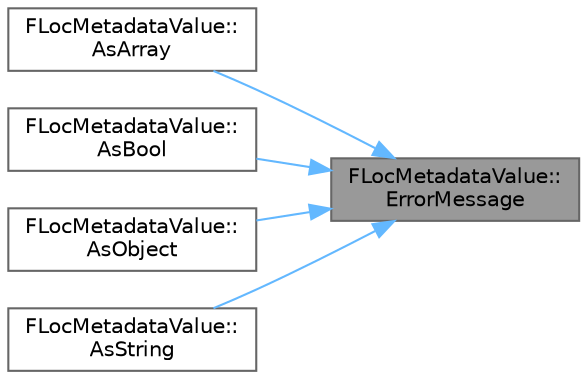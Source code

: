 digraph "FLocMetadataValue::ErrorMessage"
{
 // INTERACTIVE_SVG=YES
 // LATEX_PDF_SIZE
  bgcolor="transparent";
  edge [fontname=Helvetica,fontsize=10,labelfontname=Helvetica,labelfontsize=10];
  node [fontname=Helvetica,fontsize=10,shape=box,height=0.2,width=0.4];
  rankdir="RL";
  Node1 [id="Node000001",label="FLocMetadataValue::\lErrorMessage",height=0.2,width=0.4,color="gray40", fillcolor="grey60", style="filled", fontcolor="black",tooltip=" "];
  Node1 -> Node2 [id="edge1_Node000001_Node000002",dir="back",color="steelblue1",style="solid",tooltip=" "];
  Node2 [id="Node000002",label="FLocMetadataValue::\lAsArray",height=0.2,width=0.4,color="grey40", fillcolor="white", style="filled",URL="$dc/d5c/classFLocMetadataValue.html#a08834f323e8921fce70f7f7ad3f150ad",tooltip="Returns this value as an array, throwing an error if this is not an Metadata Array."];
  Node1 -> Node3 [id="edge2_Node000001_Node000003",dir="back",color="steelblue1",style="solid",tooltip=" "];
  Node3 [id="Node000003",label="FLocMetadataValue::\lAsBool",height=0.2,width=0.4,color="grey40", fillcolor="white", style="filled",URL="$dc/d5c/classFLocMetadataValue.html#aa8c96f0d9f0147149946bd4182faf1d8",tooltip="Returns this value as a boolean, throwing an error if this is not an Metadata Bool."];
  Node1 -> Node4 [id="edge3_Node000001_Node000004",dir="back",color="steelblue1",style="solid",tooltip=" "];
  Node4 [id="Node000004",label="FLocMetadataValue::\lAsObject",height=0.2,width=0.4,color="grey40", fillcolor="white", style="filled",URL="$dc/d5c/classFLocMetadataValue.html#a6a169b1ab0cd85fc3425e9f17c8c65e7",tooltip="Returns this value as an object, throwing an error if this is not an Metadata Object."];
  Node1 -> Node5 [id="edge4_Node000001_Node000005",dir="back",color="steelblue1",style="solid",tooltip=" "];
  Node5 [id="Node000005",label="FLocMetadataValue::\lAsString",height=0.2,width=0.4,color="grey40", fillcolor="white", style="filled",URL="$dc/d5c/classFLocMetadataValue.html#a014b0ed75d5b1785a6adecb468b506ff",tooltip="Returns this value as a string, throwing an error if this is not a Metadata String."];
}
